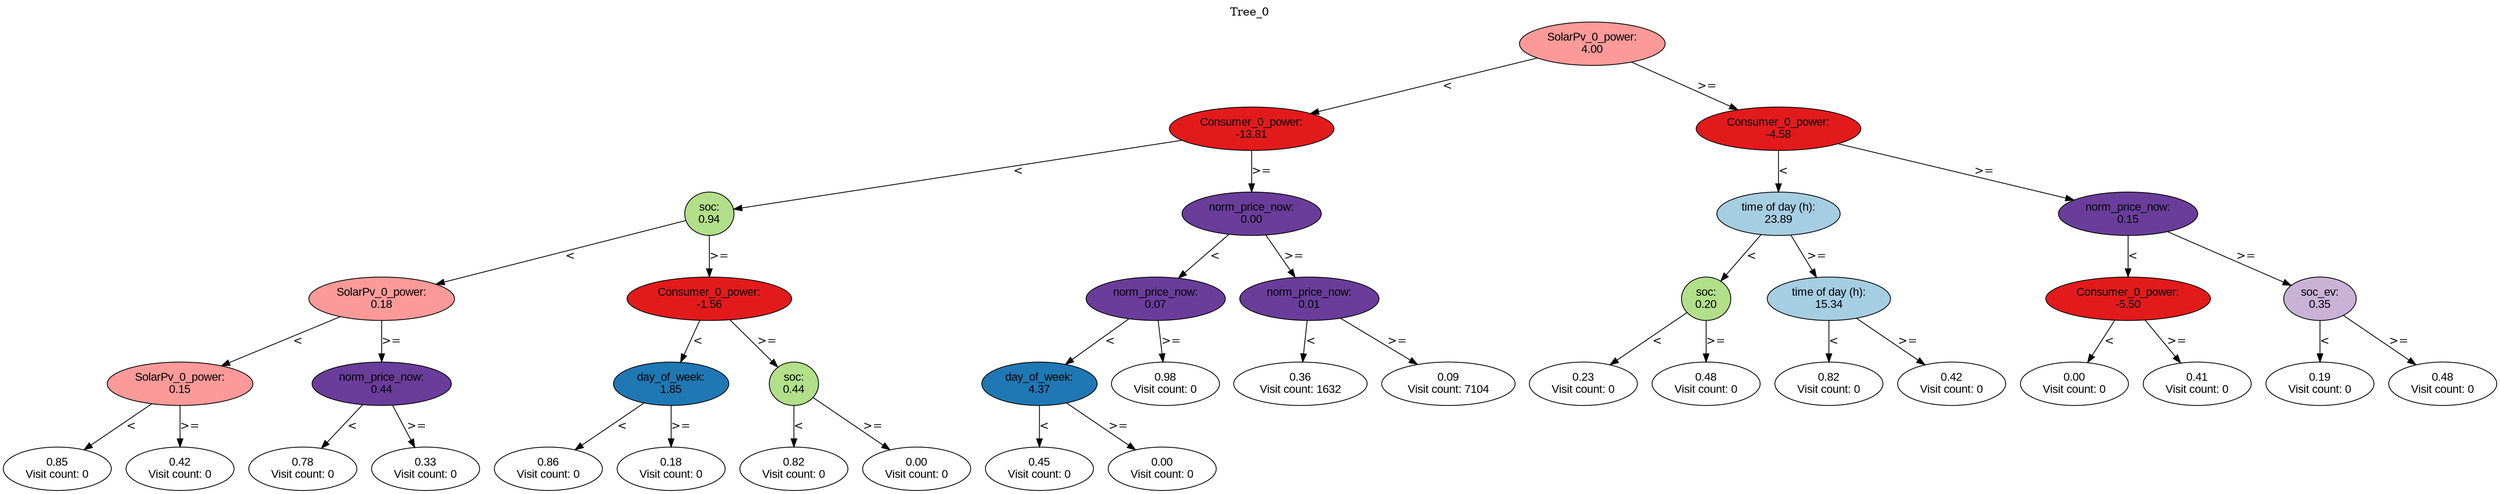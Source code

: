digraph BST {
    node [fontname="Arial" style=filled colorscheme=paired12];
    0 [ label = "SolarPv_0_power:
4.00" fillcolor=5];
    1 [ label = "Consumer_0_power:
-13.81" fillcolor=6];
    2 [ label = "soc:
0.94" fillcolor=3];
    3 [ label = "SolarPv_0_power:
0.18" fillcolor=5];
    4 [ label = "SolarPv_0_power:
0.15" fillcolor=5];
    5 [ label = "0.85
Visit count: 0" fillcolor=white];
    6 [ label = "0.42
Visit count: 0" fillcolor=white];
    7 [ label = "norm_price_now:
0.44" fillcolor=10];
    8 [ label = "0.78
Visit count: 0" fillcolor=white];
    9 [ label = "0.33
Visit count: 0" fillcolor=white];
    10 [ label = "Consumer_0_power:
-1.56" fillcolor=6];
    11 [ label = "day_of_week:
1.85" fillcolor=2];
    12 [ label = "0.86
Visit count: 0" fillcolor=white];
    13 [ label = "0.18
Visit count: 0" fillcolor=white];
    14 [ label = "soc:
0.44" fillcolor=3];
    15 [ label = "0.82
Visit count: 0" fillcolor=white];
    16 [ label = "0.00
Visit count: 0" fillcolor=white];
    17 [ label = "norm_price_now:
0.00" fillcolor=10];
    18 [ label = "norm_price_now:
0.07" fillcolor=10];
    19 [ label = "day_of_week:
4.37" fillcolor=2];
    20 [ label = "0.45
Visit count: 0" fillcolor=white];
    21 [ label = "0.00
Visit count: 0" fillcolor=white];
    22 [ label = "0.98
Visit count: 0" fillcolor=white];
    23 [ label = "norm_price_now:
0.01" fillcolor=10];
    24 [ label = "0.36
Visit count: 1632" fillcolor=white];
    25 [ label = "0.09
Visit count: 7104" fillcolor=white];
    26 [ label = "Consumer_0_power:
-4.58" fillcolor=6];
    27 [ label = "time of day (h):
23.89" fillcolor=1];
    28 [ label = "soc:
0.20" fillcolor=3];
    29 [ label = "0.23
Visit count: 0" fillcolor=white];
    30 [ label = "0.48
Visit count: 0" fillcolor=white];
    31 [ label = "time of day (h):
15.34" fillcolor=1];
    32 [ label = "0.82
Visit count: 0" fillcolor=white];
    33 [ label = "0.42
Visit count: 0" fillcolor=white];
    34 [ label = "norm_price_now:
0.15" fillcolor=10];
    35 [ label = "Consumer_0_power:
-5.50" fillcolor=6];
    36 [ label = "0.00
Visit count: 0" fillcolor=white];
    37 [ label = "0.41
Visit count: 0" fillcolor=white];
    38 [ label = "soc_ev:
0.35" fillcolor=9];
    39 [ label = "0.19
Visit count: 0" fillcolor=white];
    40 [ label = "0.48
Visit count: 0" fillcolor=white];

    0  -> 1[ label = "<"];
    0  -> 26[ label = ">="];
    1  -> 2[ label = "<"];
    1  -> 17[ label = ">="];
    2  -> 3[ label = "<"];
    2  -> 10[ label = ">="];
    3  -> 4[ label = "<"];
    3  -> 7[ label = ">="];
    4  -> 5[ label = "<"];
    4  -> 6[ label = ">="];
    7  -> 8[ label = "<"];
    7  -> 9[ label = ">="];
    10  -> 11[ label = "<"];
    10  -> 14[ label = ">="];
    11  -> 12[ label = "<"];
    11  -> 13[ label = ">="];
    14  -> 15[ label = "<"];
    14  -> 16[ label = ">="];
    17  -> 18[ label = "<"];
    17  -> 23[ label = ">="];
    18  -> 19[ label = "<"];
    18  -> 22[ label = ">="];
    19  -> 20[ label = "<"];
    19  -> 21[ label = ">="];
    23  -> 24[ label = "<"];
    23  -> 25[ label = ">="];
    26  -> 27[ label = "<"];
    26  -> 34[ label = ">="];
    27  -> 28[ label = "<"];
    27  -> 31[ label = ">="];
    28  -> 29[ label = "<"];
    28  -> 30[ label = ">="];
    31  -> 32[ label = "<"];
    31  -> 33[ label = ">="];
    34  -> 35[ label = "<"];
    34  -> 38[ label = ">="];
    35  -> 36[ label = "<"];
    35  -> 37[ label = ">="];
    38  -> 39[ label = "<"];
    38  -> 40[ label = ">="];

    labelloc="t";
    label="Tree_0";
}